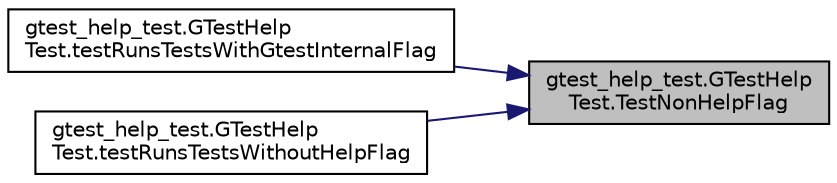 digraph "gtest_help_test.GTestHelpTest.TestNonHelpFlag"
{
 // LATEX_PDF_SIZE
  bgcolor="transparent";
  edge [fontname="Helvetica",fontsize="10",labelfontname="Helvetica",labelfontsize="10"];
  node [fontname="Helvetica",fontsize="10",shape=record];
  rankdir="RL";
  Node1 [label="gtest_help_test.GTestHelp\lTest.TestNonHelpFlag",height=0.2,width=0.4,color="black", fillcolor="grey75", style="filled", fontcolor="black",tooltip=" "];
  Node1 -> Node2 [dir="back",color="midnightblue",fontsize="10",style="solid",fontname="Helvetica"];
  Node2 [label="gtest_help_test.GTestHelp\lTest.testRunsTestsWithGtestInternalFlag",height=0.2,width=0.4,color="black",URL="$classgtest__help__test_1_1GTestHelpTest.html#a0ebec2e3154d22a63e362d2196f9c638",tooltip=" "];
  Node1 -> Node3 [dir="back",color="midnightblue",fontsize="10",style="solid",fontname="Helvetica"];
  Node3 [label="gtest_help_test.GTestHelp\lTest.testRunsTestsWithoutHelpFlag",height=0.2,width=0.4,color="black",URL="$classgtest__help__test_1_1GTestHelpTest.html#ae7831f92e8e3763c07afb908915b3d20",tooltip=" "];
}
